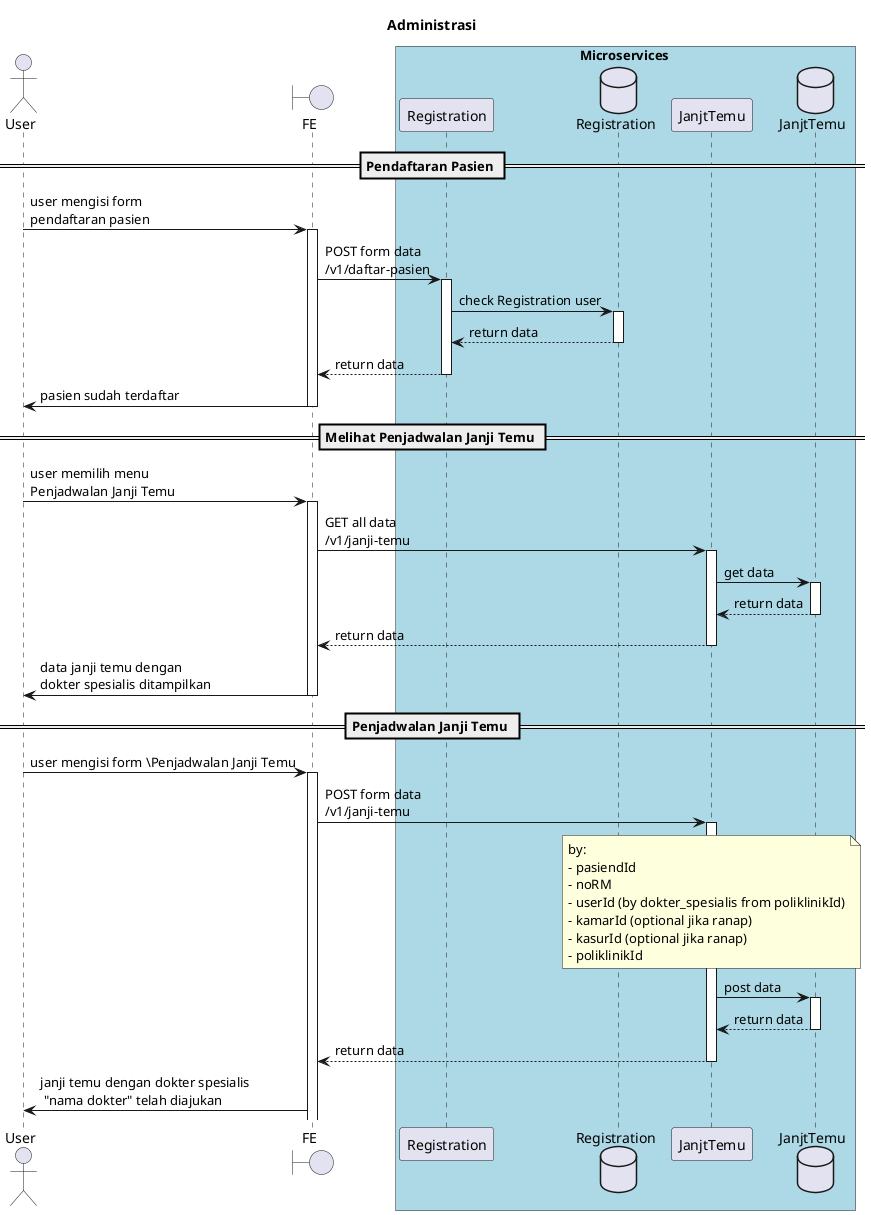 @startuml "Administrasi"

title "Administrasi"


actor User as user
boundary "FE" as fe

box Microservices #LightBlue
participant Registration as msRegistration
database Registration as dbRegistration
participant JanjtTemu as msJanjtTemu
database JanjtTemu as dbJanjtTemu
end box

== Pendaftaran Pasien ==
user -> fe++ : user mengisi form \npendaftaran pasien
fe-> msRegistration ++: POST form data\n/v1/daftar-pasien
msRegistration ->dbRegistration++ : check Registration user
dbRegistration-->msRegistration--: return data
msRegistration-->fe--: return data
fe->user-- : pasien sudah terdaftar

== Melihat Penjadwalan Janji Temu ==
user -> fe++ : user memilih menu \nPenjadwalan Janji Temu
fe-> msJanjtTemu ++: GET all data\n/v1/janji-temu
msJanjtTemu ->dbJanjtTemu++ : get data
dbJanjtTemu-->msJanjtTemu--: return data
msJanjtTemu-->fe--: return data
fe->user --: data janji temu dengan \ndokter spesialis ditampilkan

== Penjadwalan Janji Temu ==
user -> fe++ : user mengisi form \Penjadwalan Janji Temu
fe-> msJanjtTemu ++: POST form data\n/v1/janji-temu
note over msJanjtTemu
    by:
    - pasiendId
    - noRM
    - userId (by dokter_spesialis from poliklinikId)
    - kamarId (optional jika ranap)
    - kasurId (optional jika ranap)
    - poliklinikId
end note
msJanjtTemu ->dbJanjtTemu++ : post data
dbJanjtTemu-->msJanjtTemu--: return data
msJanjtTemu-->fe--: return data
fe->user : janji temu dengan dokter spesialis\n "nama dokter" telah diajukan

@enduml